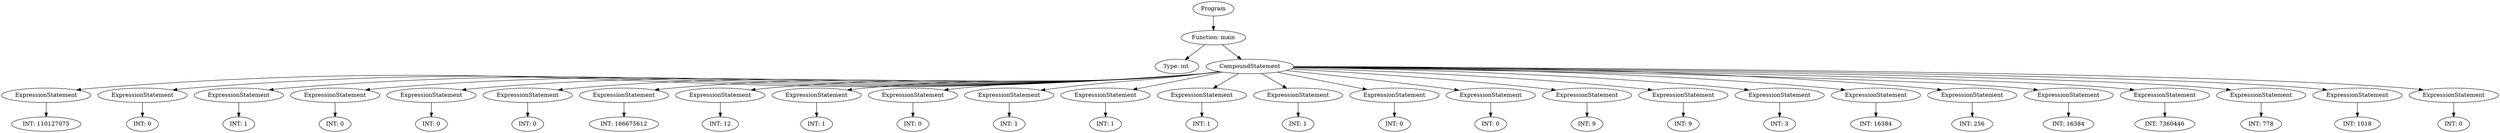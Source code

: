 digraph ExpressionGraph {
4412937488 [label="Program"];
4412937488 -> 4412938688;
4412938688 [label="Function: main"];
4412938688 -> 4411073360;
4411073360 [label="Type: int "];
4412938688 -> 4412733424;
4412733424 [label="CompoundStatement"];
4412733424 -> 4412934128;
4412934128 [label="ExpressionStatement"];
4412934128 -> 4412934848;
4412934848 [label="INT: 110127075"];
4412733424 -> 4412939024;
4412939024 [label="ExpressionStatement"];
4412939024 -> 4412936096;
4412936096 [label="INT: 0"];
4412733424 -> 4412933216;
4412933216 [label="ExpressionStatement"];
4412933216 -> 4412938064;
4412938064 [label="INT: 1"];
4412733424 -> 4412941520;
4412941520 [label="ExpressionStatement"];
4412941520 -> 4412940560;
4412940560 [label="INT: 0"];
4412733424 -> 4412940032;
4412940032 [label="ExpressionStatement"];
4412940032 -> 4412938976;
4412938976 [label="INT: 0"];
4412733424 -> 4412939840;
4412939840 [label="ExpressionStatement"];
4412939840 -> 4412941328;
4412941328 [label="INT: 0"];
4412733424 -> 4412934800;
4412934800 [label="ExpressionStatement"];
4412934800 -> 4412941232;
4412941232 [label="INT: 166675612"];
4412733424 -> 4412940512;
4412940512 [label="ExpressionStatement"];
4412940512 -> 4412941808;
4412941808 [label="INT: 12"];
4412733424 -> 4412942096;
4412942096 [label="ExpressionStatement"];
4412942096 -> 4412942432;
4412942432 [label="INT: 1"];
4412733424 -> 4412942576;
4412942576 [label="ExpressionStatement"];
4412942576 -> 4412943008;
4412943008 [label="INT: 0"];
4412733424 -> 4412943104;
4412943104 [label="ExpressionStatement"];
4412943104 -> 4412942768;
4412942768 [label="INT: 1"];
4412733424 -> 4412943440;
4412943440 [label="ExpressionStatement"];
4412943440 -> 4412943776;
4412943776 [label="INT: 1"];
4412733424 -> 4412943968;
4412943968 [label="ExpressionStatement"];
4412943968 -> 4412944160;
4412944160 [label="INT: 1"];
4412733424 -> 4412944352;
4412944352 [label="ExpressionStatement"];
4412944352 -> 4412944112;
4412944112 [label="INT: 1"];
4412733424 -> 4412944688;
4412944688 [label="ExpressionStatement"];
4412944688 -> 4412944880;
4412944880 [label="INT: 0"];
4412733424 -> 4412945120;
4412945120 [label="ExpressionStatement"];
4412945120 -> 4412945696;
4412945696 [label="INT: 0"];
4412733424 -> 4412945840;
4412945840 [label="ExpressionStatement"];
4412945840 -> 4412945456;
4412945456 [label="INT: 9"];
4412733424 -> 4412946176;
4412946176 [label="ExpressionStatement"];
4412946176 -> 4412945984;
4412945984 [label="INT: 9"];
4412733424 -> 4412946512;
4412946512 [label="ExpressionStatement"];
4412946512 -> 4412946320;
4412946320 [label="INT: 3"];
4412733424 -> 4412946848;
4412946848 [label="ExpressionStatement"];
4412946848 -> 4412946656;
4412946656 [label="INT: 16384"];
4412733424 -> 4412947184;
4412947184 [label="ExpressionStatement"];
4412947184 -> 4412946992;
4412946992 [label="INT: 256"];
4412733424 -> 4412947520;
4412947520 [label="ExpressionStatement"];
4412947520 -> 4412947664;
4412947664 [label="INT: 16384"];
4412733424 -> 4412947904;
4412947904 [label="ExpressionStatement"];
4412947904 -> 4412947760;
4412947760 [label="INT: 7360446"];
4412733424 -> 4412948240;
4412948240 [label="ExpressionStatement"];
4412948240 -> 4412948384;
4412948384 [label="INT: 778"];
4412733424 -> 4413063424;
4413063424 [label="ExpressionStatement"];
4413063424 -> 4412948048;
4412948048 [label="INT: 1018"];
4412733424 -> 4413063760;
4413063760 [label="ExpressionStatement"];
4413063760 -> 4412948144;
4412948144 [label="INT: 0"];
}
